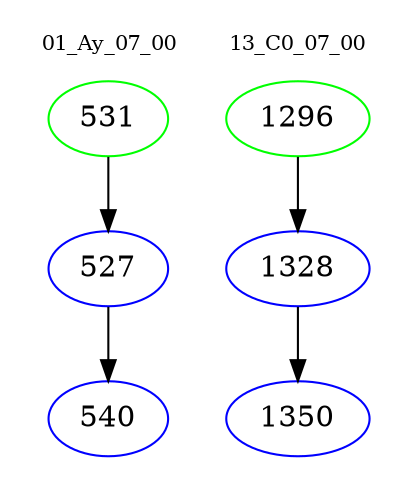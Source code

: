 digraph{
subgraph cluster_0 {
color = white
label = "01_Ay_07_00";
fontsize=10;
T0_531 [label="531", color="green"]
T0_531 -> T0_527 [color="black"]
T0_527 [label="527", color="blue"]
T0_527 -> T0_540 [color="black"]
T0_540 [label="540", color="blue"]
}
subgraph cluster_1 {
color = white
label = "13_C0_07_00";
fontsize=10;
T1_1296 [label="1296", color="green"]
T1_1296 -> T1_1328 [color="black"]
T1_1328 [label="1328", color="blue"]
T1_1328 -> T1_1350 [color="black"]
T1_1350 [label="1350", color="blue"]
}
}

